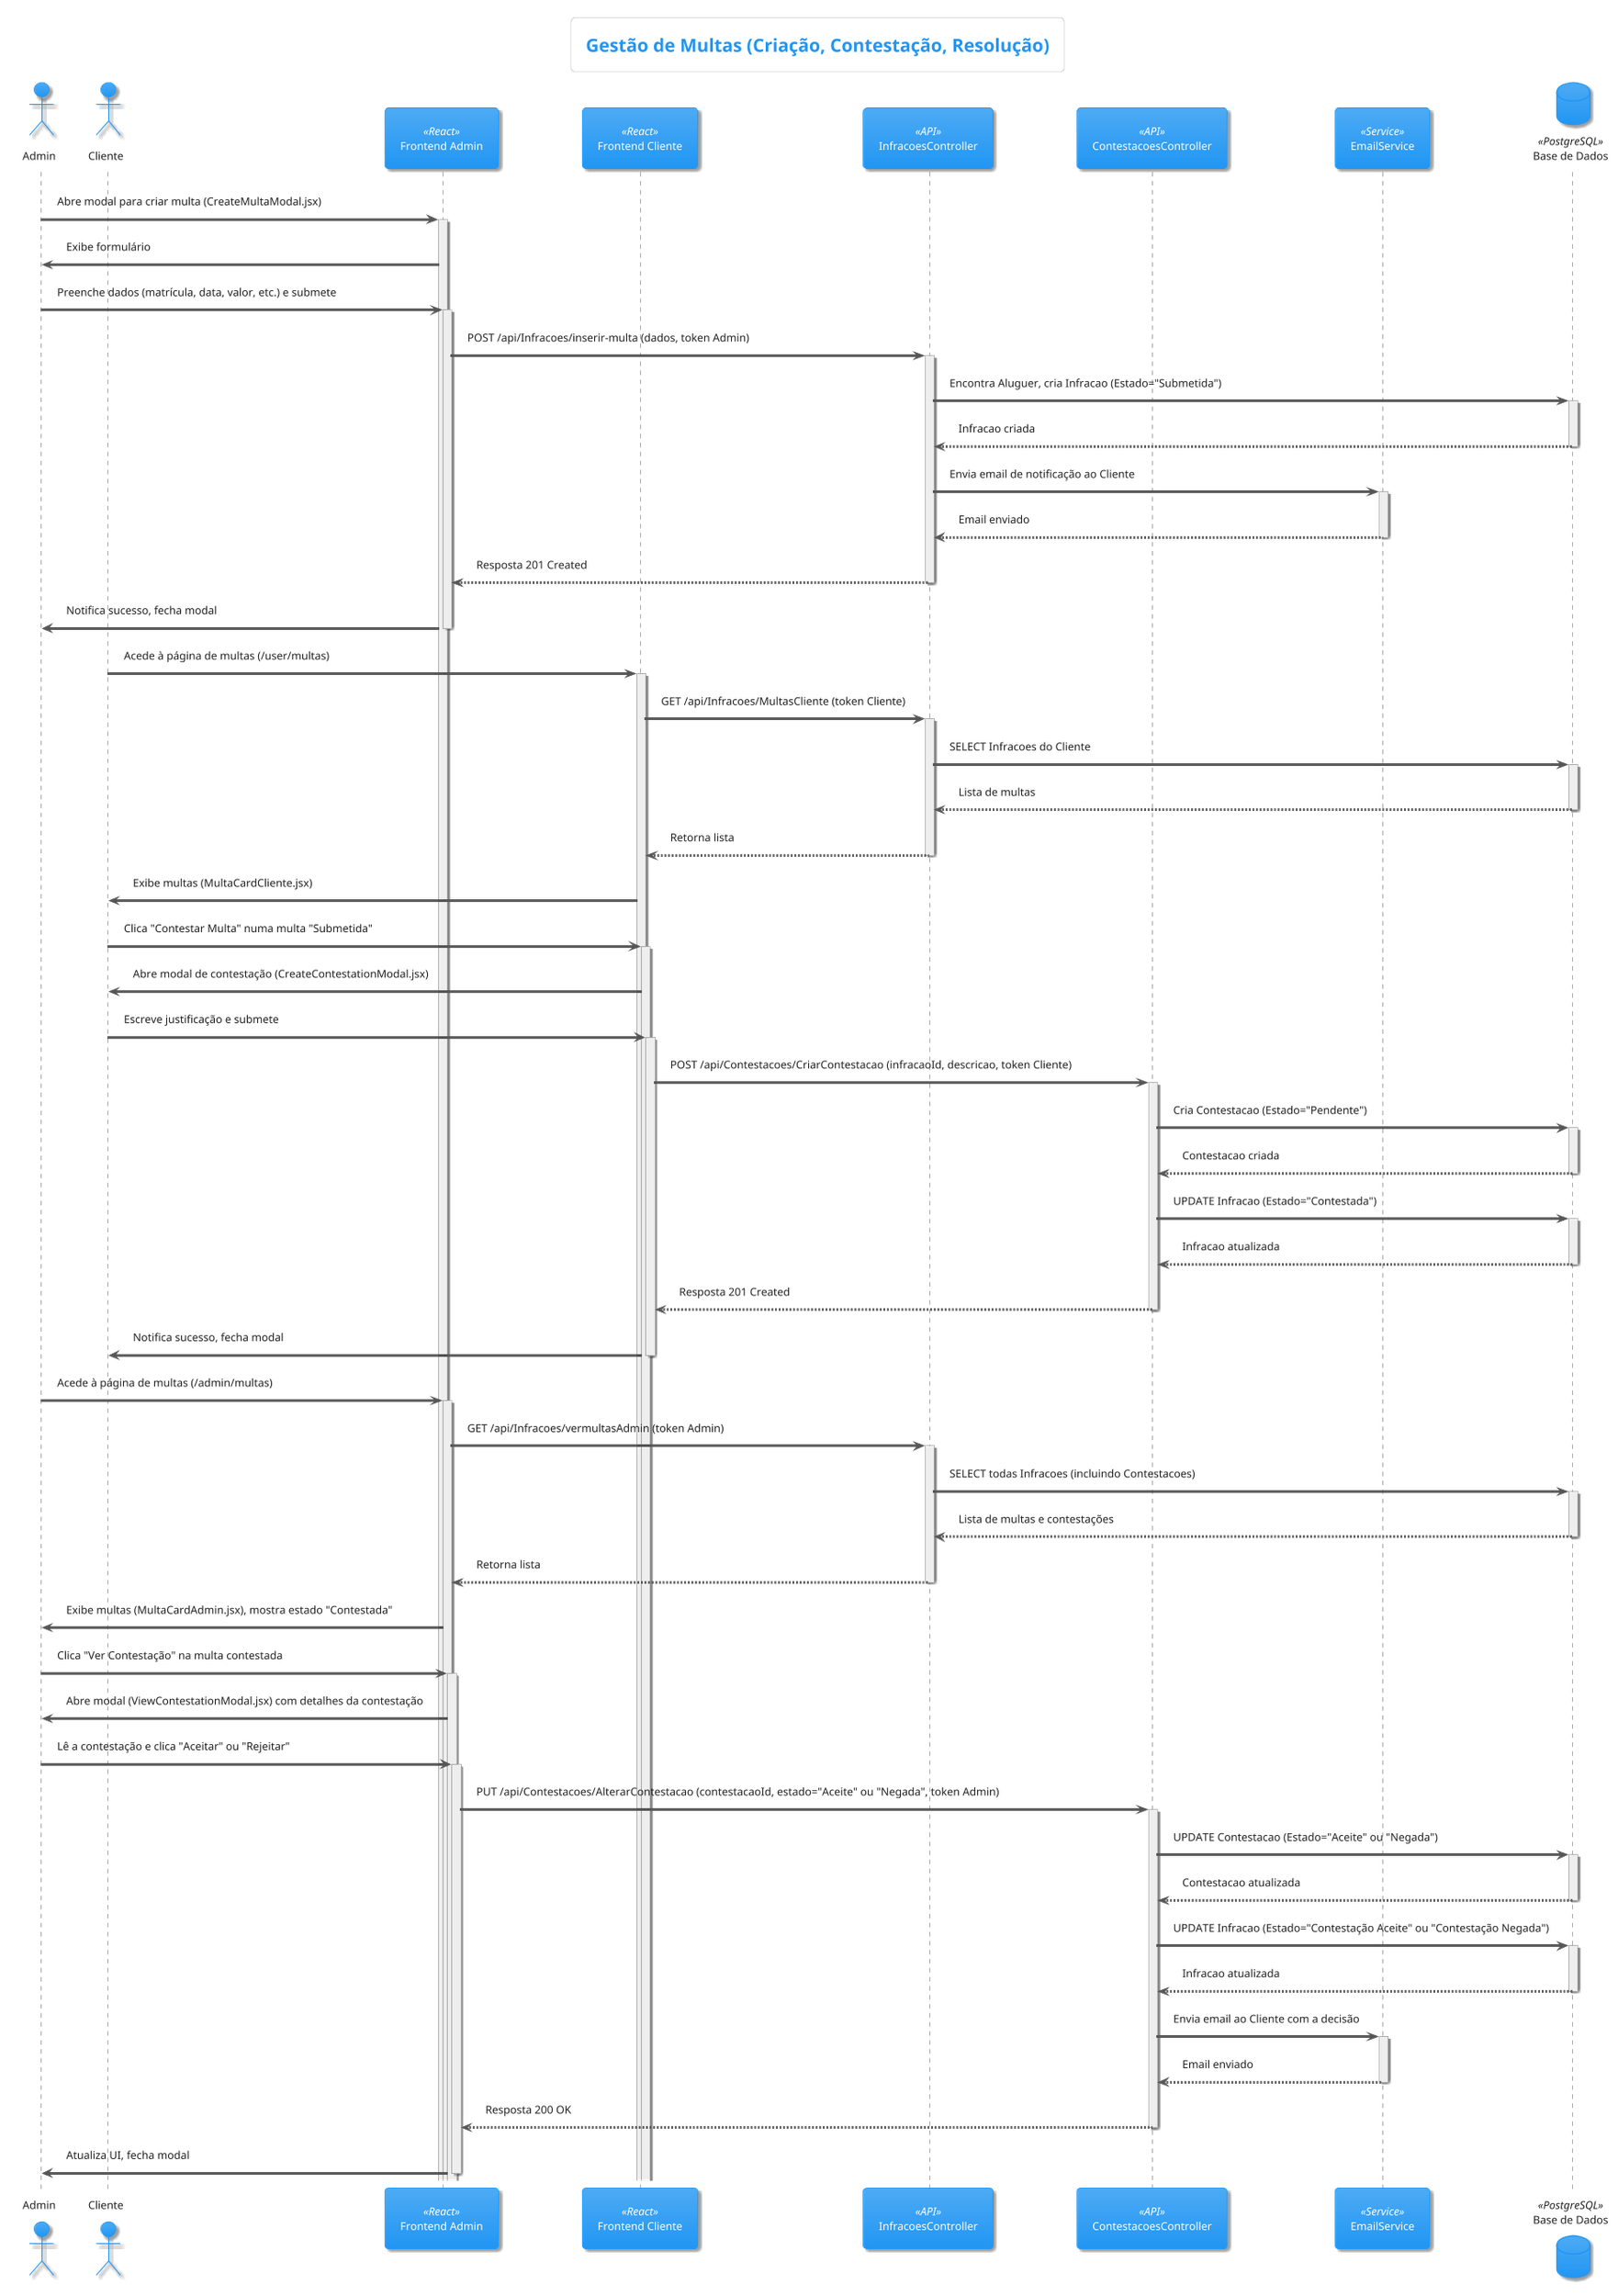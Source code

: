 @startuml Gestao Multas

!theme materia

actor "Admin" as Adm
actor "Cliente" as Cli
participant "Frontend Admin" as FEA <<React>>
participant "Frontend Cliente" as FEC <<React>>
participant "InfracoesController" as InfC <<API>>
participant "ContestacoesController" as ConC <<API>>
participant "EmailService" as Mail <<Service>>
database "Base de Dados" as DB <<PostgreSQL>>

skinparam sequence {
    ArrowColor #555
    ActorBorderColor #555
    LifeLineBorderColor #AAA
    LifeLineBackgroundColor #EEE

    ParticipantBorderColor #007bff
    ParticipantBackgroundColor #ADD8E6
    ParticipantFontColor #000

    DatabaseBorderColor #A0522D
    DatabaseBackgroundColor #F4A460
}

title Gestão de Multas (Criação, Contestação, Resolução)

box "Criação da Multa" #LightBlue
Adm -> FEA: Abre modal para criar multa (CreateMultaModal.jsx)
activate FEA
FEA -> Adm: Exibe formulário
Adm -> FEA: Preenche dados (matrícula, data, valor, etc.) e submete
activate FEA
FEA -> InfC: POST /api/Infracoes/inserir-multa (dados, token Admin)
activate InfC
InfC -> DB: Encontra Aluguer, cria Infracao (Estado="Submetida")
activate DB
DB --> InfC: Infracao criada
deactivate DB
InfC -> Mail: Envia email de notificação ao Cliente
activate Mail
Mail --> InfC: Email enviado
deactivate Mail
InfC --> FEA: Resposta 201 Created
deactivate InfC
FEA -> Adm: Notifica sucesso, fecha modal
deactivate FEA
end box

box "Contestação da Multa" #LightGreen
Cli -> FEC: Acede à página de multas (/user/multas)
activate FEC
FEC -> InfC: GET /api/Infracoes/MultasCliente (token Cliente)
activate InfC
InfC -> DB: SELECT Infracoes do Cliente
activate DB
DB --> InfC: Lista de multas
deactivate DB
InfC --> FEC: Retorna lista
deactivate InfC
FEC -> Cli: Exibe multas (MultaCardCliente.jsx)

Cli -> FEC: Clica "Contestar Multa" numa multa "Submetida"
activate FEC
FEC -> Cli: Abre modal de contestação (CreateContestationModal.jsx)
Cli -> FEC: Escreve justificação e submete
activate FEC
FEC -> ConC: POST /api/Contestacoes/CriarContestacao (infracaoId, descricao, token Cliente)
activate ConC
ConC -> DB: Cria Contestacao (Estado="Pendente")
activate DB
DB --> ConC: Contestacao criada
deactivate DB
ConC -> DB: UPDATE Infracao (Estado="Contestada")
activate DB
DB --> ConC: Infracao atualizada
deactivate DB
ConC --> FEC: Resposta 201 Created
deactivate ConC
FEC -> Cli: Notifica sucesso, fecha modal
deactivate FEC
end box

box "Resolução da Contestação" #LightCoral
Adm -> FEA: Acede à página de multas (/admin/multas)
activate FEA
FEA -> InfC: GET /api/Infracoes/vermultasAdmin (token Admin)
activate InfC
InfC -> DB: SELECT todas Infracoes (incluindo Contestacoes)
activate DB
DB --> InfC: Lista de multas e contestações
deactivate DB
InfC --> FEA: Retorna lista
deactivate InfC
FEA -> Adm: Exibe multas (MultaCardAdmin.jsx), mostra estado "Contestada"

Adm -> FEA: Clica "Ver Contestação" na multa contestada
activate FEA
FEA -> Adm: Abre modal (ViewContestationModal.jsx) com detalhes da contestação
Adm -> FEA: Lê a contestação e clica "Aceitar" ou "Rejeitar"
activate FEA
FEA -> ConC: PUT /api/Contestacoes/AlterarContestacao (contestacaoId, estado="Aceite" ou "Negada", token Admin)
activate ConC
ConC -> DB: UPDATE Contestacao (Estado="Aceite" ou "Negada")
activate DB
DB --> ConC: Contestacao atualizada
deactivate DB
ConC -> DB: UPDATE Infracao (Estado="Contestação Aceite" ou "Contestação Negada")
activate DB
DB --> ConC: Infracao atualizada
deactivate DB
ConC -> Mail: Envia email ao Cliente com a decisão
activate Mail
Mail --> ConC: Email enviado
deactivate Mail
ConC --> FEA: Resposta 200 OK
deactivate ConC
FEA -> Adm: Atualiza UI, fecha modal
deactivate FEA
end box

@enduml